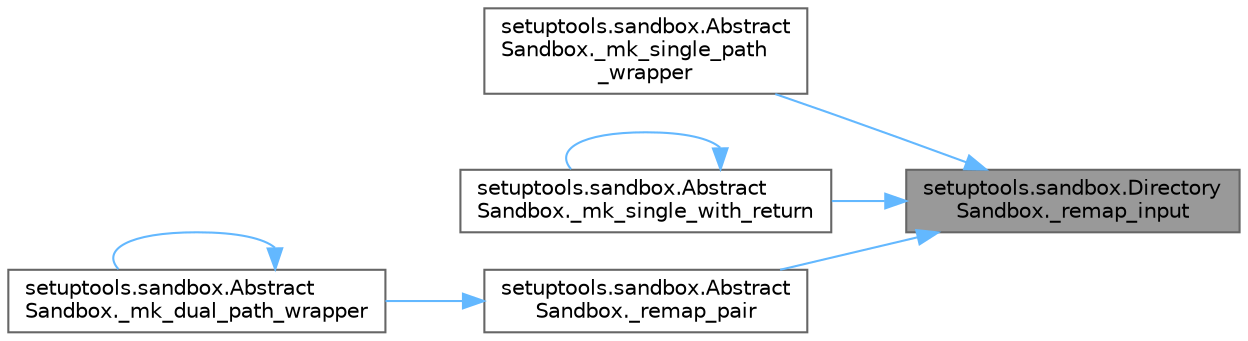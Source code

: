 digraph "setuptools.sandbox.DirectorySandbox._remap_input"
{
 // LATEX_PDF_SIZE
  bgcolor="transparent";
  edge [fontname=Helvetica,fontsize=10,labelfontname=Helvetica,labelfontsize=10];
  node [fontname=Helvetica,fontsize=10,shape=box,height=0.2,width=0.4];
  rankdir="RL";
  Node1 [id="Node000001",label="setuptools.sandbox.Directory\lSandbox._remap_input",height=0.2,width=0.4,color="gray40", fillcolor="grey60", style="filled", fontcolor="black",tooltip=" "];
  Node1 -> Node2 [id="edge1_Node000001_Node000002",dir="back",color="steelblue1",style="solid",tooltip=" "];
  Node2 [id="Node000002",label="setuptools.sandbox.Abstract\lSandbox._mk_single_path\l_wrapper",height=0.2,width=0.4,color="grey40", fillcolor="white", style="filled",URL="$classsetuptools_1_1sandbox_1_1_abstract_sandbox.html#a7bf77839bba80934a006c87fd91956ac",tooltip=" "];
  Node1 -> Node3 [id="edge2_Node000001_Node000003",dir="back",color="steelblue1",style="solid",tooltip=" "];
  Node3 [id="Node000003",label="setuptools.sandbox.Abstract\lSandbox._mk_single_with_return",height=0.2,width=0.4,color="grey40", fillcolor="white", style="filled",URL="$classsetuptools_1_1sandbox_1_1_abstract_sandbox.html#aaac94aedfc97617488bf08379c770ac2",tooltip=" "];
  Node3 -> Node3 [id="edge3_Node000003_Node000003",dir="back",color="steelblue1",style="solid",tooltip=" "];
  Node1 -> Node4 [id="edge4_Node000001_Node000004",dir="back",color="steelblue1",style="solid",tooltip=" "];
  Node4 [id="Node000004",label="setuptools.sandbox.Abstract\lSandbox._remap_pair",height=0.2,width=0.4,color="grey40", fillcolor="white", style="filled",URL="$classsetuptools_1_1sandbox_1_1_abstract_sandbox.html#a0d8bf7201df71da2d9def02b75344396",tooltip=" "];
  Node4 -> Node5 [id="edge5_Node000004_Node000005",dir="back",color="steelblue1",style="solid",tooltip=" "];
  Node5 [id="Node000005",label="setuptools.sandbox.Abstract\lSandbox._mk_dual_path_wrapper",height=0.2,width=0.4,color="grey40", fillcolor="white", style="filled",URL="$classsetuptools_1_1sandbox_1_1_abstract_sandbox.html#a3eb0a11ddeec950e33854f3e61230793",tooltip=" "];
  Node5 -> Node5 [id="edge6_Node000005_Node000005",dir="back",color="steelblue1",style="solid",tooltip=" "];
}
